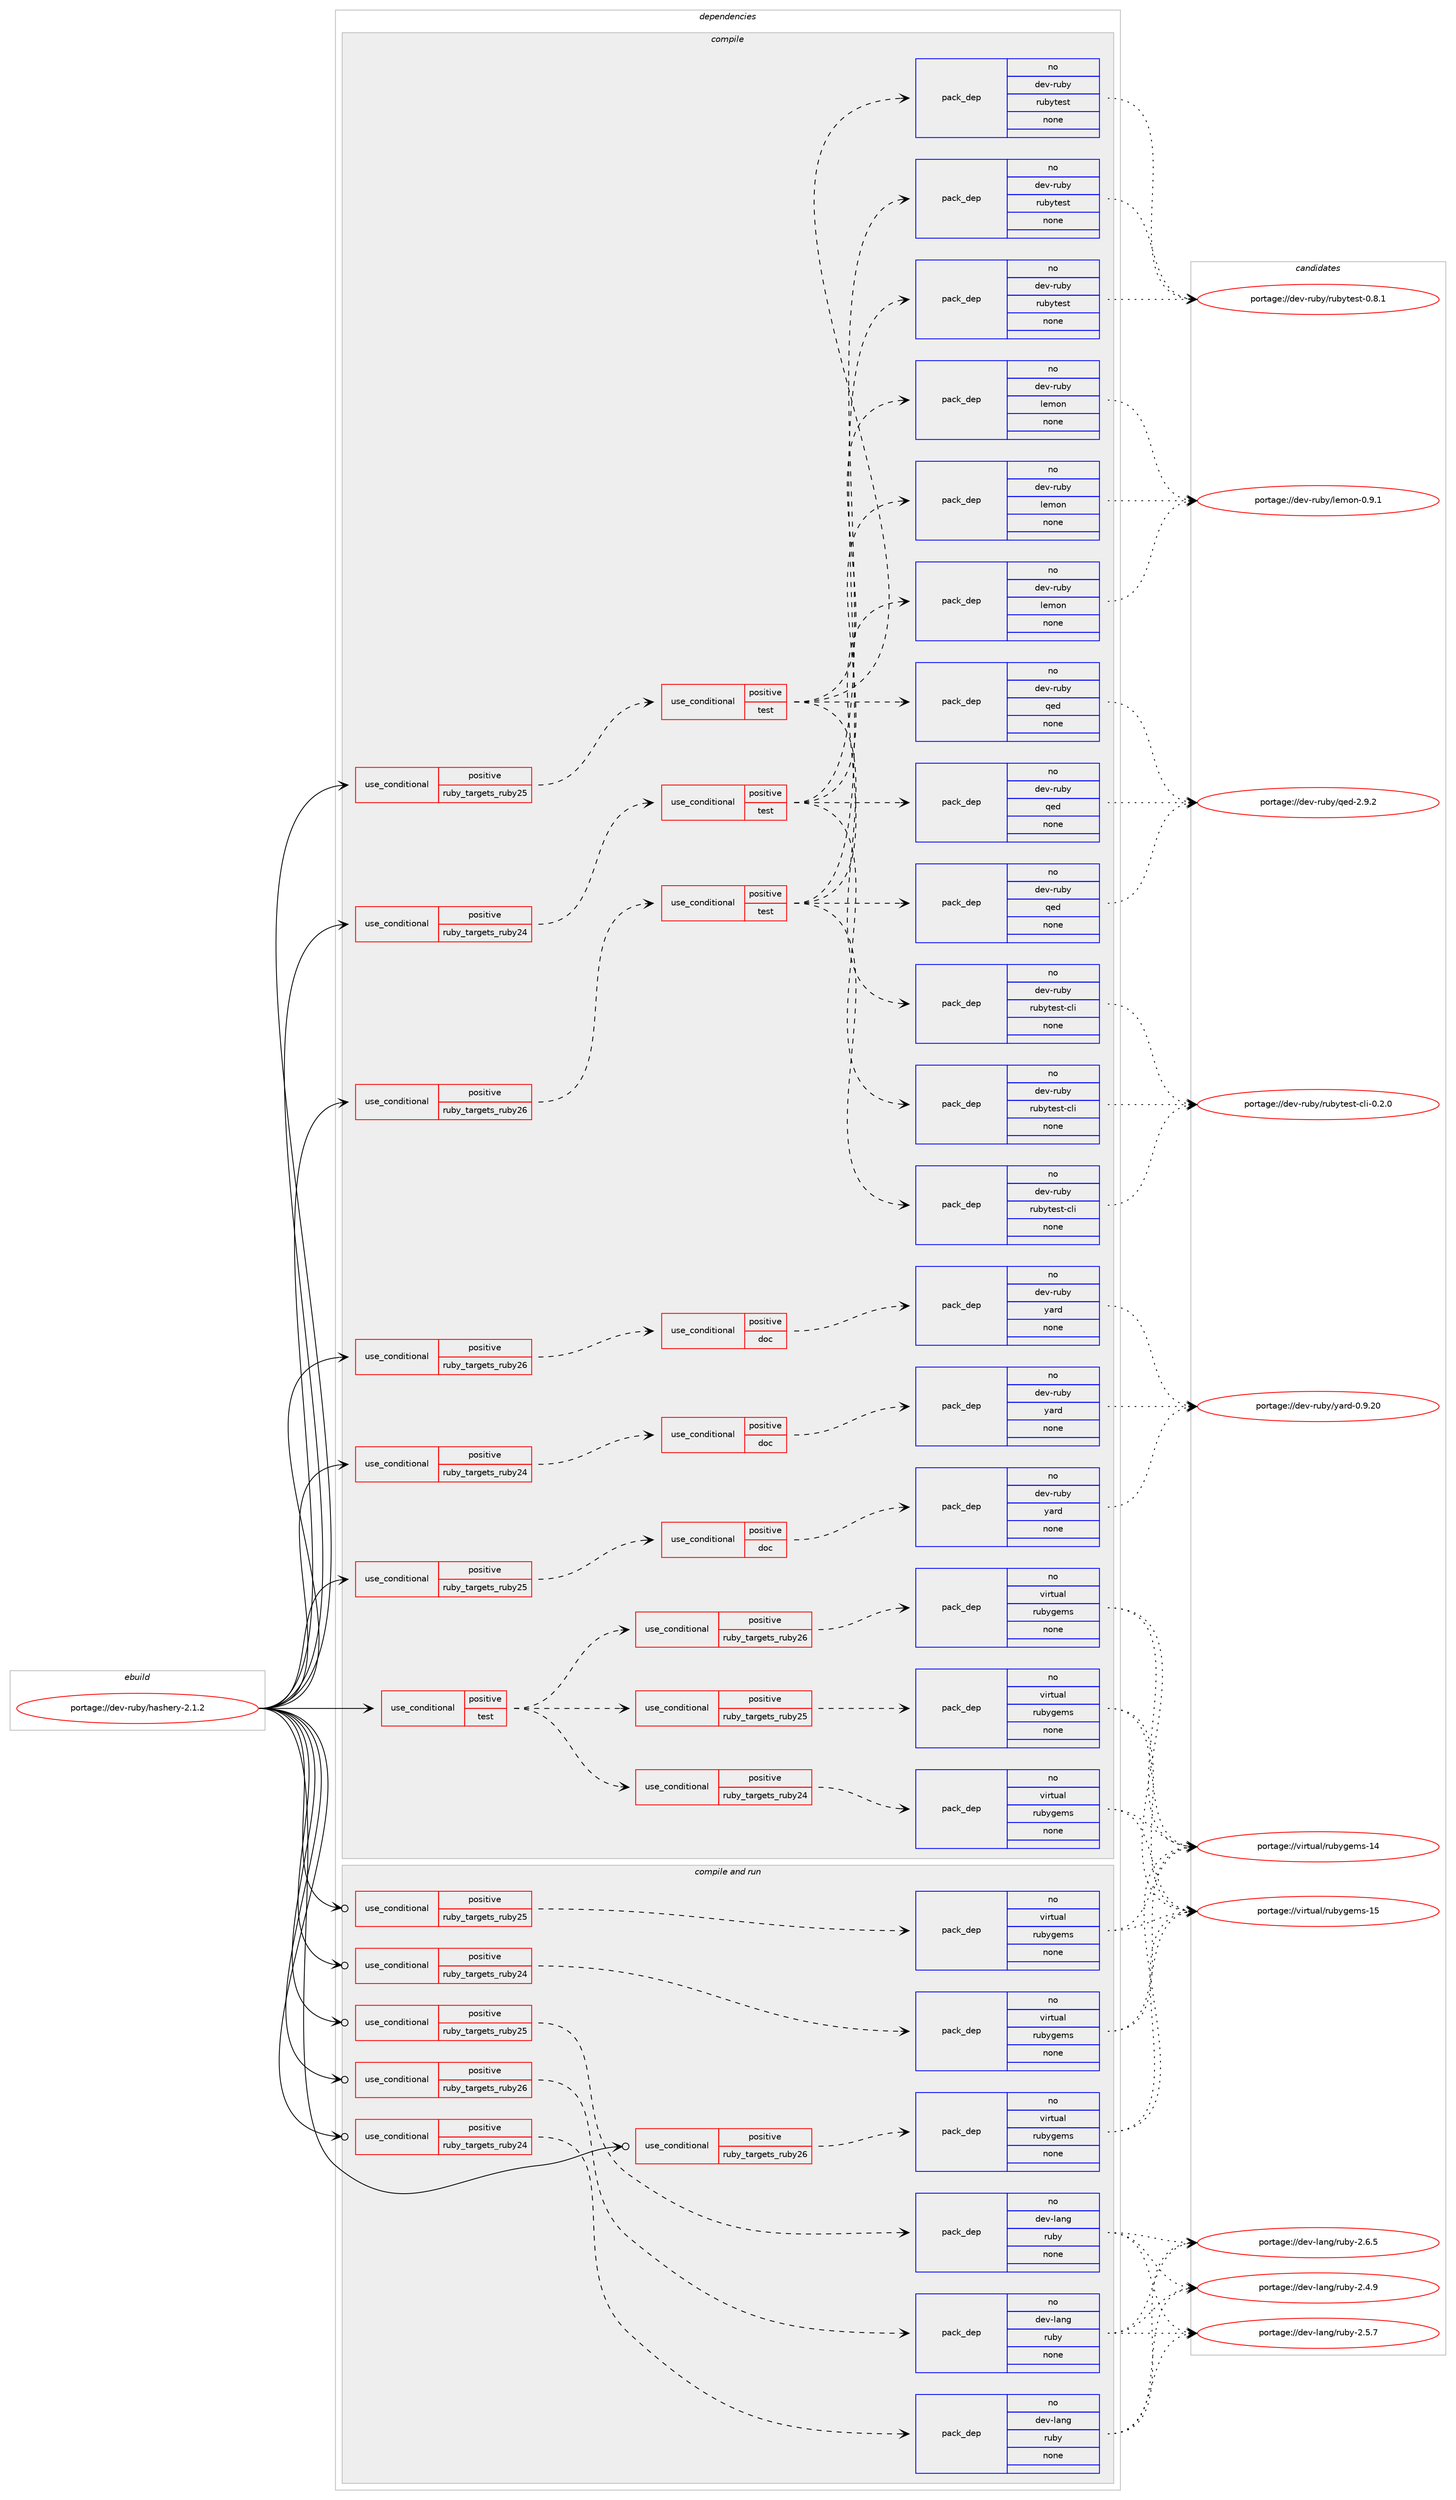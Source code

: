 digraph prolog {

# *************
# Graph options
# *************

newrank=true;
concentrate=true;
compound=true;
graph [rankdir=LR,fontname=Helvetica,fontsize=10,ranksep=1.5];#, ranksep=2.5, nodesep=0.2];
edge  [arrowhead=vee];
node  [fontname=Helvetica,fontsize=10];

# **********
# The ebuild
# **********

subgraph cluster_leftcol {
color=gray;
rank=same;
label=<<i>ebuild</i>>;
id [label="portage://dev-ruby/hashery-2.1.2", color=red, width=4, href="../dev-ruby/hashery-2.1.2.svg"];
}

# ****************
# The dependencies
# ****************

subgraph cluster_midcol {
color=gray;
label=<<i>dependencies</i>>;
subgraph cluster_compile {
fillcolor="#eeeeee";
style=filled;
label=<<i>compile</i>>;
subgraph cond53151 {
dependency223030 [label=<<TABLE BORDER="0" CELLBORDER="1" CELLSPACING="0" CELLPADDING="4"><TR><TD ROWSPAN="3" CELLPADDING="10">use_conditional</TD></TR><TR><TD>positive</TD></TR><TR><TD>ruby_targets_ruby24</TD></TR></TABLE>>, shape=none, color=red];
subgraph cond53152 {
dependency223031 [label=<<TABLE BORDER="0" CELLBORDER="1" CELLSPACING="0" CELLPADDING="4"><TR><TD ROWSPAN="3" CELLPADDING="10">use_conditional</TD></TR><TR><TD>positive</TD></TR><TR><TD>doc</TD></TR></TABLE>>, shape=none, color=red];
subgraph pack166397 {
dependency223032 [label=<<TABLE BORDER="0" CELLBORDER="1" CELLSPACING="0" CELLPADDING="4" WIDTH="220"><TR><TD ROWSPAN="6" CELLPADDING="30">pack_dep</TD></TR><TR><TD WIDTH="110">no</TD></TR><TR><TD>dev-ruby</TD></TR><TR><TD>yard</TD></TR><TR><TD>none</TD></TR><TR><TD></TD></TR></TABLE>>, shape=none, color=blue];
}
dependency223031:e -> dependency223032:w [weight=20,style="dashed",arrowhead="vee"];
}
dependency223030:e -> dependency223031:w [weight=20,style="dashed",arrowhead="vee"];
}
id:e -> dependency223030:w [weight=20,style="solid",arrowhead="vee"];
subgraph cond53153 {
dependency223033 [label=<<TABLE BORDER="0" CELLBORDER="1" CELLSPACING="0" CELLPADDING="4"><TR><TD ROWSPAN="3" CELLPADDING="10">use_conditional</TD></TR><TR><TD>positive</TD></TR><TR><TD>ruby_targets_ruby24</TD></TR></TABLE>>, shape=none, color=red];
subgraph cond53154 {
dependency223034 [label=<<TABLE BORDER="0" CELLBORDER="1" CELLSPACING="0" CELLPADDING="4"><TR><TD ROWSPAN="3" CELLPADDING="10">use_conditional</TD></TR><TR><TD>positive</TD></TR><TR><TD>test</TD></TR></TABLE>>, shape=none, color=red];
subgraph pack166398 {
dependency223035 [label=<<TABLE BORDER="0" CELLBORDER="1" CELLSPACING="0" CELLPADDING="4" WIDTH="220"><TR><TD ROWSPAN="6" CELLPADDING="30">pack_dep</TD></TR><TR><TD WIDTH="110">no</TD></TR><TR><TD>dev-ruby</TD></TR><TR><TD>lemon</TD></TR><TR><TD>none</TD></TR><TR><TD></TD></TR></TABLE>>, shape=none, color=blue];
}
dependency223034:e -> dependency223035:w [weight=20,style="dashed",arrowhead="vee"];
subgraph pack166399 {
dependency223036 [label=<<TABLE BORDER="0" CELLBORDER="1" CELLSPACING="0" CELLPADDING="4" WIDTH="220"><TR><TD ROWSPAN="6" CELLPADDING="30">pack_dep</TD></TR><TR><TD WIDTH="110">no</TD></TR><TR><TD>dev-ruby</TD></TR><TR><TD>qed</TD></TR><TR><TD>none</TD></TR><TR><TD></TD></TR></TABLE>>, shape=none, color=blue];
}
dependency223034:e -> dependency223036:w [weight=20,style="dashed",arrowhead="vee"];
subgraph pack166400 {
dependency223037 [label=<<TABLE BORDER="0" CELLBORDER="1" CELLSPACING="0" CELLPADDING="4" WIDTH="220"><TR><TD ROWSPAN="6" CELLPADDING="30">pack_dep</TD></TR><TR><TD WIDTH="110">no</TD></TR><TR><TD>dev-ruby</TD></TR><TR><TD>rubytest</TD></TR><TR><TD>none</TD></TR><TR><TD></TD></TR></TABLE>>, shape=none, color=blue];
}
dependency223034:e -> dependency223037:w [weight=20,style="dashed",arrowhead="vee"];
subgraph pack166401 {
dependency223038 [label=<<TABLE BORDER="0" CELLBORDER="1" CELLSPACING="0" CELLPADDING="4" WIDTH="220"><TR><TD ROWSPAN="6" CELLPADDING="30">pack_dep</TD></TR><TR><TD WIDTH="110">no</TD></TR><TR><TD>dev-ruby</TD></TR><TR><TD>rubytest-cli</TD></TR><TR><TD>none</TD></TR><TR><TD></TD></TR></TABLE>>, shape=none, color=blue];
}
dependency223034:e -> dependency223038:w [weight=20,style="dashed",arrowhead="vee"];
}
dependency223033:e -> dependency223034:w [weight=20,style="dashed",arrowhead="vee"];
}
id:e -> dependency223033:w [weight=20,style="solid",arrowhead="vee"];
subgraph cond53155 {
dependency223039 [label=<<TABLE BORDER="0" CELLBORDER="1" CELLSPACING="0" CELLPADDING="4"><TR><TD ROWSPAN="3" CELLPADDING="10">use_conditional</TD></TR><TR><TD>positive</TD></TR><TR><TD>ruby_targets_ruby25</TD></TR></TABLE>>, shape=none, color=red];
subgraph cond53156 {
dependency223040 [label=<<TABLE BORDER="0" CELLBORDER="1" CELLSPACING="0" CELLPADDING="4"><TR><TD ROWSPAN="3" CELLPADDING="10">use_conditional</TD></TR><TR><TD>positive</TD></TR><TR><TD>doc</TD></TR></TABLE>>, shape=none, color=red];
subgraph pack166402 {
dependency223041 [label=<<TABLE BORDER="0" CELLBORDER="1" CELLSPACING="0" CELLPADDING="4" WIDTH="220"><TR><TD ROWSPAN="6" CELLPADDING="30">pack_dep</TD></TR><TR><TD WIDTH="110">no</TD></TR><TR><TD>dev-ruby</TD></TR><TR><TD>yard</TD></TR><TR><TD>none</TD></TR><TR><TD></TD></TR></TABLE>>, shape=none, color=blue];
}
dependency223040:e -> dependency223041:w [weight=20,style="dashed",arrowhead="vee"];
}
dependency223039:e -> dependency223040:w [weight=20,style="dashed",arrowhead="vee"];
}
id:e -> dependency223039:w [weight=20,style="solid",arrowhead="vee"];
subgraph cond53157 {
dependency223042 [label=<<TABLE BORDER="0" CELLBORDER="1" CELLSPACING="0" CELLPADDING="4"><TR><TD ROWSPAN="3" CELLPADDING="10">use_conditional</TD></TR><TR><TD>positive</TD></TR><TR><TD>ruby_targets_ruby25</TD></TR></TABLE>>, shape=none, color=red];
subgraph cond53158 {
dependency223043 [label=<<TABLE BORDER="0" CELLBORDER="1" CELLSPACING="0" CELLPADDING="4"><TR><TD ROWSPAN="3" CELLPADDING="10">use_conditional</TD></TR><TR><TD>positive</TD></TR><TR><TD>test</TD></TR></TABLE>>, shape=none, color=red];
subgraph pack166403 {
dependency223044 [label=<<TABLE BORDER="0" CELLBORDER="1" CELLSPACING="0" CELLPADDING="4" WIDTH="220"><TR><TD ROWSPAN="6" CELLPADDING="30">pack_dep</TD></TR><TR><TD WIDTH="110">no</TD></TR><TR><TD>dev-ruby</TD></TR><TR><TD>lemon</TD></TR><TR><TD>none</TD></TR><TR><TD></TD></TR></TABLE>>, shape=none, color=blue];
}
dependency223043:e -> dependency223044:w [weight=20,style="dashed",arrowhead="vee"];
subgraph pack166404 {
dependency223045 [label=<<TABLE BORDER="0" CELLBORDER="1" CELLSPACING="0" CELLPADDING="4" WIDTH="220"><TR><TD ROWSPAN="6" CELLPADDING="30">pack_dep</TD></TR><TR><TD WIDTH="110">no</TD></TR><TR><TD>dev-ruby</TD></TR><TR><TD>qed</TD></TR><TR><TD>none</TD></TR><TR><TD></TD></TR></TABLE>>, shape=none, color=blue];
}
dependency223043:e -> dependency223045:w [weight=20,style="dashed",arrowhead="vee"];
subgraph pack166405 {
dependency223046 [label=<<TABLE BORDER="0" CELLBORDER="1" CELLSPACING="0" CELLPADDING="4" WIDTH="220"><TR><TD ROWSPAN="6" CELLPADDING="30">pack_dep</TD></TR><TR><TD WIDTH="110">no</TD></TR><TR><TD>dev-ruby</TD></TR><TR><TD>rubytest</TD></TR><TR><TD>none</TD></TR><TR><TD></TD></TR></TABLE>>, shape=none, color=blue];
}
dependency223043:e -> dependency223046:w [weight=20,style="dashed",arrowhead="vee"];
subgraph pack166406 {
dependency223047 [label=<<TABLE BORDER="0" CELLBORDER="1" CELLSPACING="0" CELLPADDING="4" WIDTH="220"><TR><TD ROWSPAN="6" CELLPADDING="30">pack_dep</TD></TR><TR><TD WIDTH="110">no</TD></TR><TR><TD>dev-ruby</TD></TR><TR><TD>rubytest-cli</TD></TR><TR><TD>none</TD></TR><TR><TD></TD></TR></TABLE>>, shape=none, color=blue];
}
dependency223043:e -> dependency223047:w [weight=20,style="dashed",arrowhead="vee"];
}
dependency223042:e -> dependency223043:w [weight=20,style="dashed",arrowhead="vee"];
}
id:e -> dependency223042:w [weight=20,style="solid",arrowhead="vee"];
subgraph cond53159 {
dependency223048 [label=<<TABLE BORDER="0" CELLBORDER="1" CELLSPACING="0" CELLPADDING="4"><TR><TD ROWSPAN="3" CELLPADDING="10">use_conditional</TD></TR><TR><TD>positive</TD></TR><TR><TD>ruby_targets_ruby26</TD></TR></TABLE>>, shape=none, color=red];
subgraph cond53160 {
dependency223049 [label=<<TABLE BORDER="0" CELLBORDER="1" CELLSPACING="0" CELLPADDING="4"><TR><TD ROWSPAN="3" CELLPADDING="10">use_conditional</TD></TR><TR><TD>positive</TD></TR><TR><TD>doc</TD></TR></TABLE>>, shape=none, color=red];
subgraph pack166407 {
dependency223050 [label=<<TABLE BORDER="0" CELLBORDER="1" CELLSPACING="0" CELLPADDING="4" WIDTH="220"><TR><TD ROWSPAN="6" CELLPADDING="30">pack_dep</TD></TR><TR><TD WIDTH="110">no</TD></TR><TR><TD>dev-ruby</TD></TR><TR><TD>yard</TD></TR><TR><TD>none</TD></TR><TR><TD></TD></TR></TABLE>>, shape=none, color=blue];
}
dependency223049:e -> dependency223050:w [weight=20,style="dashed",arrowhead="vee"];
}
dependency223048:e -> dependency223049:w [weight=20,style="dashed",arrowhead="vee"];
}
id:e -> dependency223048:w [weight=20,style="solid",arrowhead="vee"];
subgraph cond53161 {
dependency223051 [label=<<TABLE BORDER="0" CELLBORDER="1" CELLSPACING="0" CELLPADDING="4"><TR><TD ROWSPAN="3" CELLPADDING="10">use_conditional</TD></TR><TR><TD>positive</TD></TR><TR><TD>ruby_targets_ruby26</TD></TR></TABLE>>, shape=none, color=red];
subgraph cond53162 {
dependency223052 [label=<<TABLE BORDER="0" CELLBORDER="1" CELLSPACING="0" CELLPADDING="4"><TR><TD ROWSPAN="3" CELLPADDING="10">use_conditional</TD></TR><TR><TD>positive</TD></TR><TR><TD>test</TD></TR></TABLE>>, shape=none, color=red];
subgraph pack166408 {
dependency223053 [label=<<TABLE BORDER="0" CELLBORDER="1" CELLSPACING="0" CELLPADDING="4" WIDTH="220"><TR><TD ROWSPAN="6" CELLPADDING="30">pack_dep</TD></TR><TR><TD WIDTH="110">no</TD></TR><TR><TD>dev-ruby</TD></TR><TR><TD>lemon</TD></TR><TR><TD>none</TD></TR><TR><TD></TD></TR></TABLE>>, shape=none, color=blue];
}
dependency223052:e -> dependency223053:w [weight=20,style="dashed",arrowhead="vee"];
subgraph pack166409 {
dependency223054 [label=<<TABLE BORDER="0" CELLBORDER="1" CELLSPACING="0" CELLPADDING="4" WIDTH="220"><TR><TD ROWSPAN="6" CELLPADDING="30">pack_dep</TD></TR><TR><TD WIDTH="110">no</TD></TR><TR><TD>dev-ruby</TD></TR><TR><TD>qed</TD></TR><TR><TD>none</TD></TR><TR><TD></TD></TR></TABLE>>, shape=none, color=blue];
}
dependency223052:e -> dependency223054:w [weight=20,style="dashed",arrowhead="vee"];
subgraph pack166410 {
dependency223055 [label=<<TABLE BORDER="0" CELLBORDER="1" CELLSPACING="0" CELLPADDING="4" WIDTH="220"><TR><TD ROWSPAN="6" CELLPADDING="30">pack_dep</TD></TR><TR><TD WIDTH="110">no</TD></TR><TR><TD>dev-ruby</TD></TR><TR><TD>rubytest</TD></TR><TR><TD>none</TD></TR><TR><TD></TD></TR></TABLE>>, shape=none, color=blue];
}
dependency223052:e -> dependency223055:w [weight=20,style="dashed",arrowhead="vee"];
subgraph pack166411 {
dependency223056 [label=<<TABLE BORDER="0" CELLBORDER="1" CELLSPACING="0" CELLPADDING="4" WIDTH="220"><TR><TD ROWSPAN="6" CELLPADDING="30">pack_dep</TD></TR><TR><TD WIDTH="110">no</TD></TR><TR><TD>dev-ruby</TD></TR><TR><TD>rubytest-cli</TD></TR><TR><TD>none</TD></TR><TR><TD></TD></TR></TABLE>>, shape=none, color=blue];
}
dependency223052:e -> dependency223056:w [weight=20,style="dashed",arrowhead="vee"];
}
dependency223051:e -> dependency223052:w [weight=20,style="dashed",arrowhead="vee"];
}
id:e -> dependency223051:w [weight=20,style="solid",arrowhead="vee"];
subgraph cond53163 {
dependency223057 [label=<<TABLE BORDER="0" CELLBORDER="1" CELLSPACING="0" CELLPADDING="4"><TR><TD ROWSPAN="3" CELLPADDING="10">use_conditional</TD></TR><TR><TD>positive</TD></TR><TR><TD>test</TD></TR></TABLE>>, shape=none, color=red];
subgraph cond53164 {
dependency223058 [label=<<TABLE BORDER="0" CELLBORDER="1" CELLSPACING="0" CELLPADDING="4"><TR><TD ROWSPAN="3" CELLPADDING="10">use_conditional</TD></TR><TR><TD>positive</TD></TR><TR><TD>ruby_targets_ruby24</TD></TR></TABLE>>, shape=none, color=red];
subgraph pack166412 {
dependency223059 [label=<<TABLE BORDER="0" CELLBORDER="1" CELLSPACING="0" CELLPADDING="4" WIDTH="220"><TR><TD ROWSPAN="6" CELLPADDING="30">pack_dep</TD></TR><TR><TD WIDTH="110">no</TD></TR><TR><TD>virtual</TD></TR><TR><TD>rubygems</TD></TR><TR><TD>none</TD></TR><TR><TD></TD></TR></TABLE>>, shape=none, color=blue];
}
dependency223058:e -> dependency223059:w [weight=20,style="dashed",arrowhead="vee"];
}
dependency223057:e -> dependency223058:w [weight=20,style="dashed",arrowhead="vee"];
subgraph cond53165 {
dependency223060 [label=<<TABLE BORDER="0" CELLBORDER="1" CELLSPACING="0" CELLPADDING="4"><TR><TD ROWSPAN="3" CELLPADDING="10">use_conditional</TD></TR><TR><TD>positive</TD></TR><TR><TD>ruby_targets_ruby25</TD></TR></TABLE>>, shape=none, color=red];
subgraph pack166413 {
dependency223061 [label=<<TABLE BORDER="0" CELLBORDER="1" CELLSPACING="0" CELLPADDING="4" WIDTH="220"><TR><TD ROWSPAN="6" CELLPADDING="30">pack_dep</TD></TR><TR><TD WIDTH="110">no</TD></TR><TR><TD>virtual</TD></TR><TR><TD>rubygems</TD></TR><TR><TD>none</TD></TR><TR><TD></TD></TR></TABLE>>, shape=none, color=blue];
}
dependency223060:e -> dependency223061:w [weight=20,style="dashed",arrowhead="vee"];
}
dependency223057:e -> dependency223060:w [weight=20,style="dashed",arrowhead="vee"];
subgraph cond53166 {
dependency223062 [label=<<TABLE BORDER="0" CELLBORDER="1" CELLSPACING="0" CELLPADDING="4"><TR><TD ROWSPAN="3" CELLPADDING="10">use_conditional</TD></TR><TR><TD>positive</TD></TR><TR><TD>ruby_targets_ruby26</TD></TR></TABLE>>, shape=none, color=red];
subgraph pack166414 {
dependency223063 [label=<<TABLE BORDER="0" CELLBORDER="1" CELLSPACING="0" CELLPADDING="4" WIDTH="220"><TR><TD ROWSPAN="6" CELLPADDING="30">pack_dep</TD></TR><TR><TD WIDTH="110">no</TD></TR><TR><TD>virtual</TD></TR><TR><TD>rubygems</TD></TR><TR><TD>none</TD></TR><TR><TD></TD></TR></TABLE>>, shape=none, color=blue];
}
dependency223062:e -> dependency223063:w [weight=20,style="dashed",arrowhead="vee"];
}
dependency223057:e -> dependency223062:w [weight=20,style="dashed",arrowhead="vee"];
}
id:e -> dependency223057:w [weight=20,style="solid",arrowhead="vee"];
}
subgraph cluster_compileandrun {
fillcolor="#eeeeee";
style=filled;
label=<<i>compile and run</i>>;
subgraph cond53167 {
dependency223064 [label=<<TABLE BORDER="0" CELLBORDER="1" CELLSPACING="0" CELLPADDING="4"><TR><TD ROWSPAN="3" CELLPADDING="10">use_conditional</TD></TR><TR><TD>positive</TD></TR><TR><TD>ruby_targets_ruby24</TD></TR></TABLE>>, shape=none, color=red];
subgraph pack166415 {
dependency223065 [label=<<TABLE BORDER="0" CELLBORDER="1" CELLSPACING="0" CELLPADDING="4" WIDTH="220"><TR><TD ROWSPAN="6" CELLPADDING="30">pack_dep</TD></TR><TR><TD WIDTH="110">no</TD></TR><TR><TD>dev-lang</TD></TR><TR><TD>ruby</TD></TR><TR><TD>none</TD></TR><TR><TD></TD></TR></TABLE>>, shape=none, color=blue];
}
dependency223064:e -> dependency223065:w [weight=20,style="dashed",arrowhead="vee"];
}
id:e -> dependency223064:w [weight=20,style="solid",arrowhead="odotvee"];
subgraph cond53168 {
dependency223066 [label=<<TABLE BORDER="0" CELLBORDER="1" CELLSPACING="0" CELLPADDING="4"><TR><TD ROWSPAN="3" CELLPADDING="10">use_conditional</TD></TR><TR><TD>positive</TD></TR><TR><TD>ruby_targets_ruby24</TD></TR></TABLE>>, shape=none, color=red];
subgraph pack166416 {
dependency223067 [label=<<TABLE BORDER="0" CELLBORDER="1" CELLSPACING="0" CELLPADDING="4" WIDTH="220"><TR><TD ROWSPAN="6" CELLPADDING="30">pack_dep</TD></TR><TR><TD WIDTH="110">no</TD></TR><TR><TD>virtual</TD></TR><TR><TD>rubygems</TD></TR><TR><TD>none</TD></TR><TR><TD></TD></TR></TABLE>>, shape=none, color=blue];
}
dependency223066:e -> dependency223067:w [weight=20,style="dashed",arrowhead="vee"];
}
id:e -> dependency223066:w [weight=20,style="solid",arrowhead="odotvee"];
subgraph cond53169 {
dependency223068 [label=<<TABLE BORDER="0" CELLBORDER="1" CELLSPACING="0" CELLPADDING="4"><TR><TD ROWSPAN="3" CELLPADDING="10">use_conditional</TD></TR><TR><TD>positive</TD></TR><TR><TD>ruby_targets_ruby25</TD></TR></TABLE>>, shape=none, color=red];
subgraph pack166417 {
dependency223069 [label=<<TABLE BORDER="0" CELLBORDER="1" CELLSPACING="0" CELLPADDING="4" WIDTH="220"><TR><TD ROWSPAN="6" CELLPADDING="30">pack_dep</TD></TR><TR><TD WIDTH="110">no</TD></TR><TR><TD>dev-lang</TD></TR><TR><TD>ruby</TD></TR><TR><TD>none</TD></TR><TR><TD></TD></TR></TABLE>>, shape=none, color=blue];
}
dependency223068:e -> dependency223069:w [weight=20,style="dashed",arrowhead="vee"];
}
id:e -> dependency223068:w [weight=20,style="solid",arrowhead="odotvee"];
subgraph cond53170 {
dependency223070 [label=<<TABLE BORDER="0" CELLBORDER="1" CELLSPACING="0" CELLPADDING="4"><TR><TD ROWSPAN="3" CELLPADDING="10">use_conditional</TD></TR><TR><TD>positive</TD></TR><TR><TD>ruby_targets_ruby25</TD></TR></TABLE>>, shape=none, color=red];
subgraph pack166418 {
dependency223071 [label=<<TABLE BORDER="0" CELLBORDER="1" CELLSPACING="0" CELLPADDING="4" WIDTH="220"><TR><TD ROWSPAN="6" CELLPADDING="30">pack_dep</TD></TR><TR><TD WIDTH="110">no</TD></TR><TR><TD>virtual</TD></TR><TR><TD>rubygems</TD></TR><TR><TD>none</TD></TR><TR><TD></TD></TR></TABLE>>, shape=none, color=blue];
}
dependency223070:e -> dependency223071:w [weight=20,style="dashed",arrowhead="vee"];
}
id:e -> dependency223070:w [weight=20,style="solid",arrowhead="odotvee"];
subgraph cond53171 {
dependency223072 [label=<<TABLE BORDER="0" CELLBORDER="1" CELLSPACING="0" CELLPADDING="4"><TR><TD ROWSPAN="3" CELLPADDING="10">use_conditional</TD></TR><TR><TD>positive</TD></TR><TR><TD>ruby_targets_ruby26</TD></TR></TABLE>>, shape=none, color=red];
subgraph pack166419 {
dependency223073 [label=<<TABLE BORDER="0" CELLBORDER="1" CELLSPACING="0" CELLPADDING="4" WIDTH="220"><TR><TD ROWSPAN="6" CELLPADDING="30">pack_dep</TD></TR><TR><TD WIDTH="110">no</TD></TR><TR><TD>dev-lang</TD></TR><TR><TD>ruby</TD></TR><TR><TD>none</TD></TR><TR><TD></TD></TR></TABLE>>, shape=none, color=blue];
}
dependency223072:e -> dependency223073:w [weight=20,style="dashed",arrowhead="vee"];
}
id:e -> dependency223072:w [weight=20,style="solid",arrowhead="odotvee"];
subgraph cond53172 {
dependency223074 [label=<<TABLE BORDER="0" CELLBORDER="1" CELLSPACING="0" CELLPADDING="4"><TR><TD ROWSPAN="3" CELLPADDING="10">use_conditional</TD></TR><TR><TD>positive</TD></TR><TR><TD>ruby_targets_ruby26</TD></TR></TABLE>>, shape=none, color=red];
subgraph pack166420 {
dependency223075 [label=<<TABLE BORDER="0" CELLBORDER="1" CELLSPACING="0" CELLPADDING="4" WIDTH="220"><TR><TD ROWSPAN="6" CELLPADDING="30">pack_dep</TD></TR><TR><TD WIDTH="110">no</TD></TR><TR><TD>virtual</TD></TR><TR><TD>rubygems</TD></TR><TR><TD>none</TD></TR><TR><TD></TD></TR></TABLE>>, shape=none, color=blue];
}
dependency223074:e -> dependency223075:w [weight=20,style="dashed",arrowhead="vee"];
}
id:e -> dependency223074:w [weight=20,style="solid",arrowhead="odotvee"];
}
subgraph cluster_run {
fillcolor="#eeeeee";
style=filled;
label=<<i>run</i>>;
}
}

# **************
# The candidates
# **************

subgraph cluster_choices {
rank=same;
color=gray;
label=<<i>candidates</i>>;

subgraph choice166397 {
color=black;
nodesep=1;
choiceportage1001011184511411798121471219711410045484657465048 [label="portage://dev-ruby/yard-0.9.20", color=red, width=4,href="../dev-ruby/yard-0.9.20.svg"];
dependency223032:e -> choiceportage1001011184511411798121471219711410045484657465048:w [style=dotted,weight="100"];
}
subgraph choice166398 {
color=black;
nodesep=1;
choiceportage100101118451141179812147108101109111110454846574649 [label="portage://dev-ruby/lemon-0.9.1", color=red, width=4,href="../dev-ruby/lemon-0.9.1.svg"];
dependency223035:e -> choiceportage100101118451141179812147108101109111110454846574649:w [style=dotted,weight="100"];
}
subgraph choice166399 {
color=black;
nodesep=1;
choiceportage100101118451141179812147113101100455046574650 [label="portage://dev-ruby/qed-2.9.2", color=red, width=4,href="../dev-ruby/qed-2.9.2.svg"];
dependency223036:e -> choiceportage100101118451141179812147113101100455046574650:w [style=dotted,weight="100"];
}
subgraph choice166400 {
color=black;
nodesep=1;
choiceportage10010111845114117981214711411798121116101115116454846564649 [label="portage://dev-ruby/rubytest-0.8.1", color=red, width=4,href="../dev-ruby/rubytest-0.8.1.svg"];
dependency223037:e -> choiceportage10010111845114117981214711411798121116101115116454846564649:w [style=dotted,weight="100"];
}
subgraph choice166401 {
color=black;
nodesep=1;
choiceportage100101118451141179812147114117981211161011151164599108105454846504648 [label="portage://dev-ruby/rubytest-cli-0.2.0", color=red, width=4,href="../dev-ruby/rubytest-cli-0.2.0.svg"];
dependency223038:e -> choiceportage100101118451141179812147114117981211161011151164599108105454846504648:w [style=dotted,weight="100"];
}
subgraph choice166402 {
color=black;
nodesep=1;
choiceportage1001011184511411798121471219711410045484657465048 [label="portage://dev-ruby/yard-0.9.20", color=red, width=4,href="../dev-ruby/yard-0.9.20.svg"];
dependency223041:e -> choiceportage1001011184511411798121471219711410045484657465048:w [style=dotted,weight="100"];
}
subgraph choice166403 {
color=black;
nodesep=1;
choiceportage100101118451141179812147108101109111110454846574649 [label="portage://dev-ruby/lemon-0.9.1", color=red, width=4,href="../dev-ruby/lemon-0.9.1.svg"];
dependency223044:e -> choiceportage100101118451141179812147108101109111110454846574649:w [style=dotted,weight="100"];
}
subgraph choice166404 {
color=black;
nodesep=1;
choiceportage100101118451141179812147113101100455046574650 [label="portage://dev-ruby/qed-2.9.2", color=red, width=4,href="../dev-ruby/qed-2.9.2.svg"];
dependency223045:e -> choiceportage100101118451141179812147113101100455046574650:w [style=dotted,weight="100"];
}
subgraph choice166405 {
color=black;
nodesep=1;
choiceportage10010111845114117981214711411798121116101115116454846564649 [label="portage://dev-ruby/rubytest-0.8.1", color=red, width=4,href="../dev-ruby/rubytest-0.8.1.svg"];
dependency223046:e -> choiceportage10010111845114117981214711411798121116101115116454846564649:w [style=dotted,weight="100"];
}
subgraph choice166406 {
color=black;
nodesep=1;
choiceportage100101118451141179812147114117981211161011151164599108105454846504648 [label="portage://dev-ruby/rubytest-cli-0.2.0", color=red, width=4,href="../dev-ruby/rubytest-cli-0.2.0.svg"];
dependency223047:e -> choiceportage100101118451141179812147114117981211161011151164599108105454846504648:w [style=dotted,weight="100"];
}
subgraph choice166407 {
color=black;
nodesep=1;
choiceportage1001011184511411798121471219711410045484657465048 [label="portage://dev-ruby/yard-0.9.20", color=red, width=4,href="../dev-ruby/yard-0.9.20.svg"];
dependency223050:e -> choiceportage1001011184511411798121471219711410045484657465048:w [style=dotted,weight="100"];
}
subgraph choice166408 {
color=black;
nodesep=1;
choiceportage100101118451141179812147108101109111110454846574649 [label="portage://dev-ruby/lemon-0.9.1", color=red, width=4,href="../dev-ruby/lemon-0.9.1.svg"];
dependency223053:e -> choiceportage100101118451141179812147108101109111110454846574649:w [style=dotted,weight="100"];
}
subgraph choice166409 {
color=black;
nodesep=1;
choiceportage100101118451141179812147113101100455046574650 [label="portage://dev-ruby/qed-2.9.2", color=red, width=4,href="../dev-ruby/qed-2.9.2.svg"];
dependency223054:e -> choiceportage100101118451141179812147113101100455046574650:w [style=dotted,weight="100"];
}
subgraph choice166410 {
color=black;
nodesep=1;
choiceportage10010111845114117981214711411798121116101115116454846564649 [label="portage://dev-ruby/rubytest-0.8.1", color=red, width=4,href="../dev-ruby/rubytest-0.8.1.svg"];
dependency223055:e -> choiceportage10010111845114117981214711411798121116101115116454846564649:w [style=dotted,weight="100"];
}
subgraph choice166411 {
color=black;
nodesep=1;
choiceportage100101118451141179812147114117981211161011151164599108105454846504648 [label="portage://dev-ruby/rubytest-cli-0.2.0", color=red, width=4,href="../dev-ruby/rubytest-cli-0.2.0.svg"];
dependency223056:e -> choiceportage100101118451141179812147114117981211161011151164599108105454846504648:w [style=dotted,weight="100"];
}
subgraph choice166412 {
color=black;
nodesep=1;
choiceportage118105114116117971084711411798121103101109115454952 [label="portage://virtual/rubygems-14", color=red, width=4,href="../virtual/rubygems-14.svg"];
choiceportage118105114116117971084711411798121103101109115454953 [label="portage://virtual/rubygems-15", color=red, width=4,href="../virtual/rubygems-15.svg"];
dependency223059:e -> choiceportage118105114116117971084711411798121103101109115454952:w [style=dotted,weight="100"];
dependency223059:e -> choiceportage118105114116117971084711411798121103101109115454953:w [style=dotted,weight="100"];
}
subgraph choice166413 {
color=black;
nodesep=1;
choiceportage118105114116117971084711411798121103101109115454952 [label="portage://virtual/rubygems-14", color=red, width=4,href="../virtual/rubygems-14.svg"];
choiceportage118105114116117971084711411798121103101109115454953 [label="portage://virtual/rubygems-15", color=red, width=4,href="../virtual/rubygems-15.svg"];
dependency223061:e -> choiceportage118105114116117971084711411798121103101109115454952:w [style=dotted,weight="100"];
dependency223061:e -> choiceportage118105114116117971084711411798121103101109115454953:w [style=dotted,weight="100"];
}
subgraph choice166414 {
color=black;
nodesep=1;
choiceportage118105114116117971084711411798121103101109115454952 [label="portage://virtual/rubygems-14", color=red, width=4,href="../virtual/rubygems-14.svg"];
choiceportage118105114116117971084711411798121103101109115454953 [label="portage://virtual/rubygems-15", color=red, width=4,href="../virtual/rubygems-15.svg"];
dependency223063:e -> choiceportage118105114116117971084711411798121103101109115454952:w [style=dotted,weight="100"];
dependency223063:e -> choiceportage118105114116117971084711411798121103101109115454953:w [style=dotted,weight="100"];
}
subgraph choice166415 {
color=black;
nodesep=1;
choiceportage10010111845108971101034711411798121455046524657 [label="portage://dev-lang/ruby-2.4.9", color=red, width=4,href="../dev-lang/ruby-2.4.9.svg"];
choiceportage10010111845108971101034711411798121455046534655 [label="portage://dev-lang/ruby-2.5.7", color=red, width=4,href="../dev-lang/ruby-2.5.7.svg"];
choiceportage10010111845108971101034711411798121455046544653 [label="portage://dev-lang/ruby-2.6.5", color=red, width=4,href="../dev-lang/ruby-2.6.5.svg"];
dependency223065:e -> choiceportage10010111845108971101034711411798121455046524657:w [style=dotted,weight="100"];
dependency223065:e -> choiceportage10010111845108971101034711411798121455046534655:w [style=dotted,weight="100"];
dependency223065:e -> choiceportage10010111845108971101034711411798121455046544653:w [style=dotted,weight="100"];
}
subgraph choice166416 {
color=black;
nodesep=1;
choiceportage118105114116117971084711411798121103101109115454952 [label="portage://virtual/rubygems-14", color=red, width=4,href="../virtual/rubygems-14.svg"];
choiceportage118105114116117971084711411798121103101109115454953 [label="portage://virtual/rubygems-15", color=red, width=4,href="../virtual/rubygems-15.svg"];
dependency223067:e -> choiceportage118105114116117971084711411798121103101109115454952:w [style=dotted,weight="100"];
dependency223067:e -> choiceportage118105114116117971084711411798121103101109115454953:w [style=dotted,weight="100"];
}
subgraph choice166417 {
color=black;
nodesep=1;
choiceportage10010111845108971101034711411798121455046524657 [label="portage://dev-lang/ruby-2.4.9", color=red, width=4,href="../dev-lang/ruby-2.4.9.svg"];
choiceportage10010111845108971101034711411798121455046534655 [label="portage://dev-lang/ruby-2.5.7", color=red, width=4,href="../dev-lang/ruby-2.5.7.svg"];
choiceportage10010111845108971101034711411798121455046544653 [label="portage://dev-lang/ruby-2.6.5", color=red, width=4,href="../dev-lang/ruby-2.6.5.svg"];
dependency223069:e -> choiceportage10010111845108971101034711411798121455046524657:w [style=dotted,weight="100"];
dependency223069:e -> choiceportage10010111845108971101034711411798121455046534655:w [style=dotted,weight="100"];
dependency223069:e -> choiceportage10010111845108971101034711411798121455046544653:w [style=dotted,weight="100"];
}
subgraph choice166418 {
color=black;
nodesep=1;
choiceportage118105114116117971084711411798121103101109115454952 [label="portage://virtual/rubygems-14", color=red, width=4,href="../virtual/rubygems-14.svg"];
choiceportage118105114116117971084711411798121103101109115454953 [label="portage://virtual/rubygems-15", color=red, width=4,href="../virtual/rubygems-15.svg"];
dependency223071:e -> choiceportage118105114116117971084711411798121103101109115454952:w [style=dotted,weight="100"];
dependency223071:e -> choiceportage118105114116117971084711411798121103101109115454953:w [style=dotted,weight="100"];
}
subgraph choice166419 {
color=black;
nodesep=1;
choiceportage10010111845108971101034711411798121455046524657 [label="portage://dev-lang/ruby-2.4.9", color=red, width=4,href="../dev-lang/ruby-2.4.9.svg"];
choiceportage10010111845108971101034711411798121455046534655 [label="portage://dev-lang/ruby-2.5.7", color=red, width=4,href="../dev-lang/ruby-2.5.7.svg"];
choiceportage10010111845108971101034711411798121455046544653 [label="portage://dev-lang/ruby-2.6.5", color=red, width=4,href="../dev-lang/ruby-2.6.5.svg"];
dependency223073:e -> choiceportage10010111845108971101034711411798121455046524657:w [style=dotted,weight="100"];
dependency223073:e -> choiceportage10010111845108971101034711411798121455046534655:w [style=dotted,weight="100"];
dependency223073:e -> choiceportage10010111845108971101034711411798121455046544653:w [style=dotted,weight="100"];
}
subgraph choice166420 {
color=black;
nodesep=1;
choiceportage118105114116117971084711411798121103101109115454952 [label="portage://virtual/rubygems-14", color=red, width=4,href="../virtual/rubygems-14.svg"];
choiceportage118105114116117971084711411798121103101109115454953 [label="portage://virtual/rubygems-15", color=red, width=4,href="../virtual/rubygems-15.svg"];
dependency223075:e -> choiceportage118105114116117971084711411798121103101109115454952:w [style=dotted,weight="100"];
dependency223075:e -> choiceportage118105114116117971084711411798121103101109115454953:w [style=dotted,weight="100"];
}
}

}
